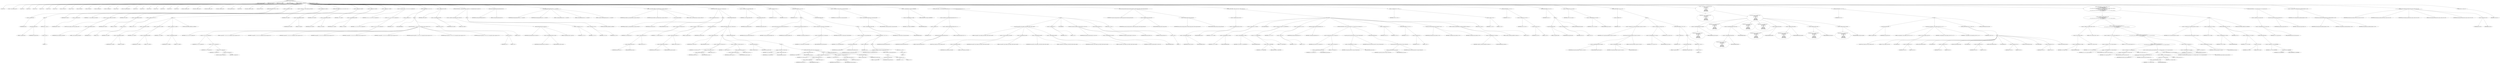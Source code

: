 digraph hostapd_notif_assoc {  
"1000132" [label = "(METHOD,hostapd_notif_assoc)" ]
"1000133" [label = "(PARAM,hostapd_data *hapd)" ]
"1000134" [label = "(PARAM,const u8 *addr)" ]
"1000135" [label = "(PARAM,const u8 *req_ies)" ]
"1000136" [label = "(PARAM,size_t req_ies_len)" ]
"1000137" [label = "(PARAM,int reassoc)" ]
"1000138" [label = "(BLOCK,,)" ]
"1000139" [label = "(LOCAL,v6: int)" ]
"1000140" [label = "(LOCAL,v7: const unsigned __int8 *)" ]
"1000141" [label = "(LOCAL,v8: int)" ]
"1000142" [label = "(LOCAL,v9: int)" ]
"1000143" [label = "(LOCAL,v10: int)" ]
"1000144" [label = "(LOCAL,v11: int)" ]
"1000145" [label = "(LOCAL,v12: int)" ]
"1000146" [label = "(LOCAL,v14: int)" ]
"1000147" [label = "(LOCAL,v16: const u8 *)" ]
"1000148" [label = "(LOCAL,v17: size_t)" ]
"1000149" [label = "(LOCAL,v18: sta_info *)" ]
"1000150" [label = "(LOCAL,v19: sta_info *)" ]
"1000151" [label = "(LOCAL,v20: unsigned int)" ]
"1000152" [label = "(LOCAL,v21: unsigned int)" ]
"1000153" [label = "(LOCAL,v22: bool)" ]
"1000154" [label = "(LOCAL,v23: wpa_state_machine *)" ]
"1000155" [label = "(LOCAL,v24: int)" ]
"1000156" [label = "(LOCAL,v25: int)" ]
"1000157" [label = "(LOCAL,v26: u32)" ]
"1000158" [label = "(LOCAL,v27: int)" ]
"1000159" [label = "(LOCAL,v28: int)" ]
"1000160" [label = "(LOCAL,v29: u8 *)" ]
"1000161" [label = "(LOCAL,v30: int)" ]
"1000162" [label = "(LOCAL,fmt: unsigned __int8 *)" ]
"1000163" [label = "(LOCAL,fmta: unsigned __int8 *)" ]
"1000164" [label = "(LOCAL,fmtb: unsigned __int8 *)" ]
"1000165" [label = "(LOCAL,fmtc: unsigned __int8 *)" ]
"1000166" [label = "(LOCAL,req_ies_lena: size_t)" ]
"1000167" [label = "(LOCAL,v38: int)" ]
"1000168" [label = "(LOCAL,elems: ieee802_11_elems)" ]
"1000169" [label = "(LOCAL,buf: u8 [ 1064 ])" ]
"1000170" [label = "(CONTROL_STRUCTURE,if ( !addr ),if ( !addr ))" ]
"1000171" [label = "(<operator>.logicalNot,!addr)" ]
"1000172" [label = "(IDENTIFIER,addr,!addr)" ]
"1000173" [label = "(BLOCK,,)" ]
"1000174" [label = "(wpa_printf,wpa_printf(2, fmt))" ]
"1000175" [label = "(LITERAL,2,wpa_printf(2, fmt))" ]
"1000176" [label = "(IDENTIFIER,fmt,wpa_printf(2, fmt))" ]
"1000177" [label = "(RETURN,return -1;,return -1;)" ]
"1000178" [label = "(<operator>.minus,-1)" ]
"1000179" [label = "(LITERAL,1,-1)" ]
"1000180" [label = "(<operator>.assignment,v6 = *addr)" ]
"1000181" [label = "(IDENTIFIER,v6,v6 = *addr)" ]
"1000182" [label = "(<operator>.indirection,*addr)" ]
"1000183" [label = "(IDENTIFIER,addr,v6 = *addr)" ]
"1000184" [label = "(<operator>.assignment,v7 = (const unsigned __int8 *)addr[1])" ]
"1000185" [label = "(IDENTIFIER,v7,v7 = (const unsigned __int8 *)addr[1])" ]
"1000186" [label = "(<operator>.cast,(const unsigned __int8 *)addr[1])" ]
"1000187" [label = "(UNKNOWN,const unsigned __int8 *,const unsigned __int8 *)" ]
"1000188" [label = "(<operator>.indirectIndexAccess,addr[1])" ]
"1000189" [label = "(IDENTIFIER,addr,(const unsigned __int8 *)addr[1])" ]
"1000190" [label = "(LITERAL,1,(const unsigned __int8 *)addr[1])" ]
"1000191" [label = "(<operator>.assignment,v8 = addr[2])" ]
"1000192" [label = "(IDENTIFIER,v8,v8 = addr[2])" ]
"1000193" [label = "(<operator>.indirectIndexAccess,addr[2])" ]
"1000194" [label = "(IDENTIFIER,addr,v8 = addr[2])" ]
"1000195" [label = "(LITERAL,2,v8 = addr[2])" ]
"1000196" [label = "(CONTROL_STRUCTURE,if ( (v6 & 1) != 0 ),if ( (v6 & 1) != 0 ))" ]
"1000197" [label = "(<operator>.notEquals,(v6 & 1) != 0)" ]
"1000198" [label = "(<operator>.and,v6 & 1)" ]
"1000199" [label = "(IDENTIFIER,v6,v6 & 1)" ]
"1000200" [label = "(LITERAL,1,v6 & 1)" ]
"1000201" [label = "(LITERAL,0,(v6 & 1) != 0)" ]
"1000202" [label = "(BLOCK,,)" ]
"1000203" [label = "(<operator>.assignment,v9 = addr[3])" ]
"1000204" [label = "(IDENTIFIER,v9,v9 = addr[3])" ]
"1000205" [label = "(<operator>.indirectIndexAccess,addr[3])" ]
"1000206" [label = "(IDENTIFIER,addr,v9 = addr[3])" ]
"1000207" [label = "(LITERAL,3,v9 = addr[3])" ]
"1000208" [label = "(<operator>.assignment,v10 = addr[4])" ]
"1000209" [label = "(IDENTIFIER,v10,v10 = addr[4])" ]
"1000210" [label = "(<operator>.indirectIndexAccess,addr[4])" ]
"1000211" [label = "(IDENTIFIER,addr,v10 = addr[4])" ]
"1000212" [label = "(LITERAL,4,v10 = addr[4])" ]
"1000213" [label = "(<operator>.assignment,v12 = addr[5])" ]
"1000214" [label = "(IDENTIFIER,v12,v12 = addr[5])" ]
"1000215" [label = "(<operator>.indirectIndexAccess,addr[5])" ]
"1000216" [label = "(IDENTIFIER,addr,v12 = addr[5])" ]
"1000217" [label = "(LITERAL,5,v12 = addr[5])" ]
"1000218" [label = "(CONTROL_STRUCTURE,goto LABEL_6;,goto LABEL_6;)" ]
"1000219" [label = "(<operator>.assignment,v9 = addr[3])" ]
"1000220" [label = "(IDENTIFIER,v9,v9 = addr[3])" ]
"1000221" [label = "(<operator>.indirectIndexAccess,addr[3])" ]
"1000222" [label = "(IDENTIFIER,addr,v9 = addr[3])" ]
"1000223" [label = "(LITERAL,3,v9 = addr[3])" ]
"1000224" [label = "(<operator>.assignment,v10 = addr[4])" ]
"1000225" [label = "(IDENTIFIER,v10,v10 = addr[4])" ]
"1000226" [label = "(<operator>.indirectIndexAccess,addr[4])" ]
"1000227" [label = "(IDENTIFIER,addr,v10 = addr[4])" ]
"1000228" [label = "(LITERAL,4,v10 = addr[4])" ]
"1000229" [label = "(<operator>.assignment,v11 = addr[5])" ]
"1000230" [label = "(IDENTIFIER,v11,v11 = addr[5])" ]
"1000231" [label = "(<operator>.indirectIndexAccess,addr[5])" ]
"1000232" [label = "(IDENTIFIER,addr,v11 = addr[5])" ]
"1000233" [label = "(LITERAL,5,v11 = addr[5])" ]
"1000234" [label = "(<operator>.assignment,v12 = v11 | v10 | v9 | v8 | v6 | (unsigned int)v7)" ]
"1000235" [label = "(IDENTIFIER,v12,v12 = v11 | v10 | v9 | v8 | v6 | (unsigned int)v7)" ]
"1000236" [label = "(<operator>.or,v11 | v10 | v9 | v8 | v6 | (unsigned int)v7)" ]
"1000237" [label = "(IDENTIFIER,v11,v11 | v10 | v9 | v8 | v6 | (unsigned int)v7)" ]
"1000238" [label = "(<operator>.or,v10 | v9 | v8 | v6 | (unsigned int)v7)" ]
"1000239" [label = "(IDENTIFIER,v10,v10 | v9 | v8 | v6 | (unsigned int)v7)" ]
"1000240" [label = "(<operator>.or,v9 | v8 | v6 | (unsigned int)v7)" ]
"1000241" [label = "(IDENTIFIER,v9,v9 | v8 | v6 | (unsigned int)v7)" ]
"1000242" [label = "(<operator>.or,v8 | v6 | (unsigned int)v7)" ]
"1000243" [label = "(IDENTIFIER,v8,v8 | v6 | (unsigned int)v7)" ]
"1000244" [label = "(<operator>.or,v6 | (unsigned int)v7)" ]
"1000245" [label = "(IDENTIFIER,v6,v6 | (unsigned int)v7)" ]
"1000246" [label = "(<operator>.cast,(unsigned int)v7)" ]
"1000247" [label = "(UNKNOWN,unsigned int,unsigned int)" ]
"1000248" [label = "(IDENTIFIER,v7,(unsigned int)v7)" ]
"1000249" [label = "(CONTROL_STRUCTURE,if ( !v12 ),if ( !v12 ))" ]
"1000250" [label = "(<operator>.logicalNot,!v12)" ]
"1000251" [label = "(IDENTIFIER,v12,!v12)" ]
"1000252" [label = "(BLOCK,,)" ]
"1000253" [label = "(JUMP_TARGET,LABEL_6)" ]
"1000254" [label = "(wpa_printf,wpa_printf(2, v7, v8, v9, v10, v12, req_ies_lena, req_ies, req_ies_len, v6 & 1))" ]
"1000255" [label = "(LITERAL,2,wpa_printf(2, v7, v8, v9, v10, v12, req_ies_lena, req_ies, req_ies_len, v6 & 1))" ]
"1000256" [label = "(IDENTIFIER,v7,wpa_printf(2, v7, v8, v9, v10, v12, req_ies_lena, req_ies, req_ies_len, v6 & 1))" ]
"1000257" [label = "(IDENTIFIER,v8,wpa_printf(2, v7, v8, v9, v10, v12, req_ies_lena, req_ies, req_ies_len, v6 & 1))" ]
"1000258" [label = "(IDENTIFIER,v9,wpa_printf(2, v7, v8, v9, v10, v12, req_ies_lena, req_ies, req_ies_len, v6 & 1))" ]
"1000259" [label = "(IDENTIFIER,v10,wpa_printf(2, v7, v8, v9, v10, v12, req_ies_lena, req_ies, req_ies_len, v6 & 1))" ]
"1000260" [label = "(IDENTIFIER,v12,wpa_printf(2, v7, v8, v9, v10, v12, req_ies_lena, req_ies, req_ies_len, v6 & 1))" ]
"1000261" [label = "(IDENTIFIER,req_ies_lena,wpa_printf(2, v7, v8, v9, v10, v12, req_ies_lena, req_ies, req_ies_len, v6 & 1))" ]
"1000262" [label = "(IDENTIFIER,req_ies,wpa_printf(2, v7, v8, v9, v10, v12, req_ies_lena, req_ies, req_ies_len, v6 & 1))" ]
"1000263" [label = "(IDENTIFIER,req_ies_len,wpa_printf(2, v7, v8, v9, v10, v12, req_ies_lena, req_ies, req_ies_len, v6 & 1))" ]
"1000264" [label = "(<operator>.and,v6 & 1)" ]
"1000265" [label = "(IDENTIFIER,v6,v6 & 1)" ]
"1000266" [label = "(LITERAL,1,v6 & 1)" ]
"1000267" [label = "(RETURN,return 0;,return 0;)" ]
"1000268" [label = "(LITERAL,0,return 0;)" ]
"1000269" [label = "(<operator>.assignment,v38 = addr[4])" ]
"1000270" [label = "(IDENTIFIER,v38,v38 = addr[4])" ]
"1000271" [label = "(<operator>.indirectIndexAccess,addr[4])" ]
"1000272" [label = "(IDENTIFIER,addr,v38 = addr[4])" ]
"1000273" [label = "(LITERAL,4,v38 = addr[4])" ]
"1000274" [label = "(CONTROL_STRUCTURE,if ( !memcmp(addr, hapd->own_addr, 6u) ),if ( !memcmp(addr, hapd->own_addr, 6u) ))" ]
"1000275" [label = "(<operator>.logicalNot,!memcmp(addr, hapd->own_addr, 6u))" ]
"1000276" [label = "(memcmp,memcmp(addr, hapd->own_addr, 6u))" ]
"1000277" [label = "(IDENTIFIER,addr,memcmp(addr, hapd->own_addr, 6u))" ]
"1000278" [label = "(<operator>.indirectFieldAccess,hapd->own_addr)" ]
"1000279" [label = "(IDENTIFIER,hapd,memcmp(addr, hapd->own_addr, 6u))" ]
"1000280" [label = "(FIELD_IDENTIFIER,own_addr,own_addr)" ]
"1000281" [label = "(LITERAL,6u,memcmp(addr, hapd->own_addr, 6u))" ]
"1000282" [label = "(BLOCK,,)" ]
"1000283" [label = "(<operator>.assignment,v12 = v11)" ]
"1000284" [label = "(IDENTIFIER,v12,v12 = v11)" ]
"1000285" [label = "(IDENTIFIER,v11,v12 = v11)" ]
"1000286" [label = "(<operator>.assignment,v10 = v38)" ]
"1000287" [label = "(IDENTIFIER,v10,v10 = v38)" ]
"1000288" [label = "(IDENTIFIER,v38,v10 = v38)" ]
"1000289" [label = "(CONTROL_STRUCTURE,goto LABEL_6;,goto LABEL_6;)" ]
"1000290" [label = "(random_add_randomness,random_add_randomness(addr, 6u))" ]
"1000291" [label = "(IDENTIFIER,addr,random_add_randomness(addr, 6u))" ]
"1000292" [label = "(LITERAL,6u,random_add_randomness(addr, 6u))" ]
"1000293" [label = "(hostapd_logger,hostapd_logger(hapd, addr, 1u, 2, \"associated\"))" ]
"1000294" [label = "(IDENTIFIER,hapd,hostapd_logger(hapd, addr, 1u, 2, \"associated\"))" ]
"1000295" [label = "(IDENTIFIER,addr,hostapd_logger(hapd, addr, 1u, 2, \"associated\"))" ]
"1000296" [label = "(LITERAL,1u,hostapd_logger(hapd, addr, 1u, 2, \"associated\"))" ]
"1000297" [label = "(LITERAL,2,hostapd_logger(hapd, addr, 1u, 2, \"associated\"))" ]
"1000298" [label = "(LITERAL,\"associated\",hostapd_logger(hapd, addr, 1u, 2, \"associated\"))" ]
"1000299" [label = "(ieee802_11_parse_elems,ieee802_11_parse_elems(req_ies, req_ies_len, &elems, 0))" ]
"1000300" [label = "(IDENTIFIER,req_ies,ieee802_11_parse_elems(req_ies, req_ies_len, &elems, 0))" ]
"1000301" [label = "(IDENTIFIER,req_ies_len,ieee802_11_parse_elems(req_ies, req_ies_len, &elems, 0))" ]
"1000302" [label = "(<operator>.addressOf,&elems)" ]
"1000303" [label = "(IDENTIFIER,elems,ieee802_11_parse_elems(req_ies, req_ies_len, &elems, 0))" ]
"1000304" [label = "(LITERAL,0,ieee802_11_parse_elems(req_ies, req_ies_len, &elems, 0))" ]
"1000305" [label = "(CONTROL_STRUCTURE,if ( elems.wps_ie ),if ( elems.wps_ie ))" ]
"1000306" [label = "(<operator>.fieldAccess,elems.wps_ie)" ]
"1000307" [label = "(IDENTIFIER,elems,if ( elems.wps_ie ))" ]
"1000308" [label = "(FIELD_IDENTIFIER,wps_ie,wps_ie)" ]
"1000309" [label = "(BLOCK,,)" ]
"1000310" [label = "(<operator>.assignment,v16 = elems.wps_ie - 2)" ]
"1000311" [label = "(IDENTIFIER,v16,v16 = elems.wps_ie - 2)" ]
"1000312" [label = "(<operator>.subtraction,elems.wps_ie - 2)" ]
"1000313" [label = "(<operator>.fieldAccess,elems.wps_ie)" ]
"1000314" [label = "(IDENTIFIER,elems,elems.wps_ie - 2)" ]
"1000315" [label = "(FIELD_IDENTIFIER,wps_ie,wps_ie)" ]
"1000316" [label = "(LITERAL,2,elems.wps_ie - 2)" ]
"1000317" [label = "(<operator>.assignment,v17 = elems.wps_ie_len + 2)" ]
"1000318" [label = "(IDENTIFIER,v17,v17 = elems.wps_ie_len + 2)" ]
"1000319" [label = "(<operator>.addition,elems.wps_ie_len + 2)" ]
"1000320" [label = "(<operator>.fieldAccess,elems.wps_ie_len)" ]
"1000321" [label = "(IDENTIFIER,elems,elems.wps_ie_len + 2)" ]
"1000322" [label = "(FIELD_IDENTIFIER,wps_ie_len,wps_ie_len)" ]
"1000323" [label = "(LITERAL,2,elems.wps_ie_len + 2)" ]
"1000324" [label = "(wpa_printf,wpa_printf(2, fmta))" ]
"1000325" [label = "(LITERAL,2,wpa_printf(2, fmta))" ]
"1000326" [label = "(IDENTIFIER,fmta,wpa_printf(2, fmta))" ]
"1000327" [label = "(CONTROL_STRUCTURE,else,else)" ]
"1000328" [label = "(CONTROL_STRUCTURE,if ( elems.rsn_ie ),if ( elems.rsn_ie ))" ]
"1000329" [label = "(<operator>.fieldAccess,elems.rsn_ie)" ]
"1000330" [label = "(IDENTIFIER,elems,if ( elems.rsn_ie ))" ]
"1000331" [label = "(FIELD_IDENTIFIER,rsn_ie,rsn_ie)" ]
"1000332" [label = "(BLOCK,,)" ]
"1000333" [label = "(<operator>.assignment,v16 = elems.rsn_ie - 2)" ]
"1000334" [label = "(IDENTIFIER,v16,v16 = elems.rsn_ie - 2)" ]
"1000335" [label = "(<operator>.subtraction,elems.rsn_ie - 2)" ]
"1000336" [label = "(<operator>.fieldAccess,elems.rsn_ie)" ]
"1000337" [label = "(IDENTIFIER,elems,elems.rsn_ie - 2)" ]
"1000338" [label = "(FIELD_IDENTIFIER,rsn_ie,rsn_ie)" ]
"1000339" [label = "(LITERAL,2,elems.rsn_ie - 2)" ]
"1000340" [label = "(<operator>.assignment,v17 = elems.rsn_ie_len + 2)" ]
"1000341" [label = "(IDENTIFIER,v17,v17 = elems.rsn_ie_len + 2)" ]
"1000342" [label = "(<operator>.addition,elems.rsn_ie_len + 2)" ]
"1000343" [label = "(<operator>.fieldAccess,elems.rsn_ie_len)" ]
"1000344" [label = "(IDENTIFIER,elems,elems.rsn_ie_len + 2)" ]
"1000345" [label = "(FIELD_IDENTIFIER,rsn_ie_len,rsn_ie_len)" ]
"1000346" [label = "(LITERAL,2,elems.rsn_ie_len + 2)" ]
"1000347" [label = "(wpa_printf,wpa_printf(2, fmta))" ]
"1000348" [label = "(LITERAL,2,wpa_printf(2, fmta))" ]
"1000349" [label = "(IDENTIFIER,fmta,wpa_printf(2, fmta))" ]
"1000350" [label = "(CONTROL_STRUCTURE,else,else)" ]
"1000351" [label = "(BLOCK,,)" ]
"1000352" [label = "(<operator>.assignment,v16 = elems.wpa_ie)" ]
"1000353" [label = "(IDENTIFIER,v16,v16 = elems.wpa_ie)" ]
"1000354" [label = "(<operator>.fieldAccess,elems.wpa_ie)" ]
"1000355" [label = "(IDENTIFIER,elems,v16 = elems.wpa_ie)" ]
"1000356" [label = "(FIELD_IDENTIFIER,wpa_ie,wpa_ie)" ]
"1000357" [label = "(CONTROL_STRUCTURE,if ( elems.wpa_ie ),if ( elems.wpa_ie ))" ]
"1000358" [label = "(<operator>.fieldAccess,elems.wpa_ie)" ]
"1000359" [label = "(IDENTIFIER,elems,if ( elems.wpa_ie ))" ]
"1000360" [label = "(FIELD_IDENTIFIER,wpa_ie,wpa_ie)" ]
"1000361" [label = "(BLOCK,,)" ]
"1000362" [label = "(<operator>.assignment,v16 = elems.wpa_ie - 2)" ]
"1000363" [label = "(IDENTIFIER,v16,v16 = elems.wpa_ie - 2)" ]
"1000364" [label = "(<operator>.subtraction,elems.wpa_ie - 2)" ]
"1000365" [label = "(<operator>.fieldAccess,elems.wpa_ie)" ]
"1000366" [label = "(IDENTIFIER,elems,elems.wpa_ie - 2)" ]
"1000367" [label = "(FIELD_IDENTIFIER,wpa_ie,wpa_ie)" ]
"1000368" [label = "(LITERAL,2,elems.wpa_ie - 2)" ]
"1000369" [label = "(<operator>.assignment,v17 = elems.wpa_ie_len + 2)" ]
"1000370" [label = "(IDENTIFIER,v17,v17 = elems.wpa_ie_len + 2)" ]
"1000371" [label = "(<operator>.addition,elems.wpa_ie_len + 2)" ]
"1000372" [label = "(<operator>.fieldAccess,elems.wpa_ie_len)" ]
"1000373" [label = "(IDENTIFIER,elems,elems.wpa_ie_len + 2)" ]
"1000374" [label = "(FIELD_IDENTIFIER,wpa_ie_len,wpa_ie_len)" ]
"1000375" [label = "(LITERAL,2,elems.wpa_ie_len + 2)" ]
"1000376" [label = "(wpa_printf,wpa_printf(2, fmta))" ]
"1000377" [label = "(LITERAL,2,wpa_printf(2, fmta))" ]
"1000378" [label = "(IDENTIFIER,fmta,wpa_printf(2, fmta))" ]
"1000379" [label = "(CONTROL_STRUCTURE,else,else)" ]
"1000380" [label = "(BLOCK,,)" ]
"1000381" [label = "(wpa_printf,wpa_printf(2, fmta))" ]
"1000382" [label = "(LITERAL,2,wpa_printf(2, fmta))" ]
"1000383" [label = "(IDENTIFIER,fmta,wpa_printf(2, fmta))" ]
"1000384" [label = "(<operator>.assignment,v17 = 0)" ]
"1000385" [label = "(IDENTIFIER,v17,v17 = 0)" ]
"1000386" [label = "(LITERAL,0,v17 = 0)" ]
"1000387" [label = "(<operator>.assignment,v18 = ap_get_sta(hapd, addr))" ]
"1000388" [label = "(IDENTIFIER,v18,v18 = ap_get_sta(hapd, addr))" ]
"1000389" [label = "(ap_get_sta,ap_get_sta(hapd, addr))" ]
"1000390" [label = "(IDENTIFIER,hapd,ap_get_sta(hapd, addr))" ]
"1000391" [label = "(IDENTIFIER,addr,ap_get_sta(hapd, addr))" ]
"1000392" [label = "(<operator>.assignment,v19 = v18)" ]
"1000393" [label = "(IDENTIFIER,v19,v19 = v18)" ]
"1000394" [label = "(IDENTIFIER,v18,v19 = v18)" ]
"1000395" [label = "(CONTROL_STRUCTURE,if ( v18 ),if ( v18 ))" ]
"1000396" [label = "(IDENTIFIER,v18,if ( v18 ))" ]
"1000397" [label = "(BLOCK,,)" ]
"1000398" [label = "(ap_sta_no_session_timeout,ap_sta_no_session_timeout(hapd, v18))" ]
"1000399" [label = "(IDENTIFIER,hapd,ap_sta_no_session_timeout(hapd, v18))" ]
"1000400" [label = "(IDENTIFIER,v18,ap_sta_no_session_timeout(hapd, v18))" ]
"1000401" [label = "(accounting_sta_stop,accounting_sta_stop(hapd, v19))" ]
"1000402" [label = "(IDENTIFIER,hapd,accounting_sta_stop(hapd, v19))" ]
"1000403" [label = "(IDENTIFIER,v19,accounting_sta_stop(hapd, v19))" ]
"1000404" [label = "(<operator>.assignment,v19->timeout_next = STA_NULLFUNC)" ]
"1000405" [label = "(<operator>.indirectFieldAccess,v19->timeout_next)" ]
"1000406" [label = "(IDENTIFIER,v19,v19->timeout_next = STA_NULLFUNC)" ]
"1000407" [label = "(FIELD_IDENTIFIER,timeout_next,timeout_next)" ]
"1000408" [label = "(IDENTIFIER,STA_NULLFUNC,v19->timeout_next = STA_NULLFUNC)" ]
"1000409" [label = "(CONTROL_STRUCTURE,else,else)" ]
"1000410" [label = "(BLOCK,,)" ]
"1000411" [label = "(<operator>.assignment,v19 = ap_sta_add(hapd, addr))" ]
"1000412" [label = "(IDENTIFIER,v19,v19 = ap_sta_add(hapd, addr))" ]
"1000413" [label = "(ap_sta_add,ap_sta_add(hapd, addr))" ]
"1000414" [label = "(IDENTIFIER,hapd,ap_sta_add(hapd, addr))" ]
"1000415" [label = "(IDENTIFIER,addr,ap_sta_add(hapd, addr))" ]
"1000416" [label = "(CONTROL_STRUCTURE,if ( !v19 ),if ( !v19 ))" ]
"1000417" [label = "(<operator>.logicalNot,!v19)" ]
"1000418" [label = "(IDENTIFIER,v19,!v19)" ]
"1000419" [label = "(BLOCK,,)" ]
"1000420" [label = "(hostapd_drv_sta_disassoc,hostapd_drv_sta_disassoc(hapd, addr, 5))" ]
"1000421" [label = "(IDENTIFIER,hapd,hostapd_drv_sta_disassoc(hapd, addr, 5))" ]
"1000422" [label = "(IDENTIFIER,addr,hostapd_drv_sta_disassoc(hapd, addr, 5))" ]
"1000423" [label = "(LITERAL,5,hostapd_drv_sta_disassoc(hapd, addr, 5))" ]
"1000424" [label = "(RETURN,return -1;,return -1;)" ]
"1000425" [label = "(<operator>.minus,-1)" ]
"1000426" [label = "(LITERAL,1,-1)" ]
"1000427" [label = "(<operator>.assignment,v20 = hapd->iface->drv_max_acl_mac_addrs)" ]
"1000428" [label = "(IDENTIFIER,v20,v20 = hapd->iface->drv_max_acl_mac_addrs)" ]
"1000429" [label = "(<operator>.indirectFieldAccess,hapd->iface->drv_max_acl_mac_addrs)" ]
"1000430" [label = "(<operator>.indirectFieldAccess,hapd->iface)" ]
"1000431" [label = "(IDENTIFIER,hapd,v20 = hapd->iface->drv_max_acl_mac_addrs)" ]
"1000432" [label = "(FIELD_IDENTIFIER,iface,iface)" ]
"1000433" [label = "(FIELD_IDENTIFIER,drv_max_acl_mac_addrs,drv_max_acl_mac_addrs)" ]
"1000434" [label = "(<operators>.assignmentAnd,v19->flags &= 0xFFFECFFF)" ]
"1000435" [label = "(<operator>.indirectFieldAccess,v19->flags)" ]
"1000436" [label = "(IDENTIFIER,v19,v19->flags &= 0xFFFECFFF)" ]
"1000437" [label = "(FIELD_IDENTIFIER,flags,flags)" ]
"1000438" [label = "(LITERAL,0xFFFECFFF,v19->flags &= 0xFFFECFFF)" ]
"1000439" [label = "(CONTROL_STRUCTURE,if ( !v20 && hostapd_check_acl(hapd, addr, 0) != 1 ),if ( !v20 && hostapd_check_acl(hapd, addr, 0) != 1 ))" ]
"1000440" [label = "(<operator>.logicalAnd,!v20 && hostapd_check_acl(hapd, addr, 0) != 1)" ]
"1000441" [label = "(<operator>.logicalNot,!v20)" ]
"1000442" [label = "(IDENTIFIER,v20,!v20)" ]
"1000443" [label = "(<operator>.notEquals,hostapd_check_acl(hapd, addr, 0) != 1)" ]
"1000444" [label = "(hostapd_check_acl,hostapd_check_acl(hapd, addr, 0))" ]
"1000445" [label = "(IDENTIFIER,hapd,hostapd_check_acl(hapd, addr, 0))" ]
"1000446" [label = "(IDENTIFIER,addr,hostapd_check_acl(hapd, addr, 0))" ]
"1000447" [label = "(LITERAL,0,hostapd_check_acl(hapd, addr, 0))" ]
"1000448" [label = "(LITERAL,1,hostapd_check_acl(hapd, addr, 0) != 1)" ]
"1000449" [label = "(BLOCK,,)" ]
"1000450" [label = "(wpa_printf,wpa_printf(3, (const unsigned __int8 *)addr[2], addr[3], addr[4], addr[5]))" ]
"1000451" [label = "(LITERAL,3,wpa_printf(3, (const unsigned __int8 *)addr[2], addr[3], addr[4], addr[5]))" ]
"1000452" [label = "(<operator>.cast,(const unsigned __int8 *)addr[2])" ]
"1000453" [label = "(UNKNOWN,const unsigned __int8 *,const unsigned __int8 *)" ]
"1000454" [label = "(<operator>.indirectIndexAccess,addr[2])" ]
"1000455" [label = "(IDENTIFIER,addr,(const unsigned __int8 *)addr[2])" ]
"1000456" [label = "(LITERAL,2,(const unsigned __int8 *)addr[2])" ]
"1000457" [label = "(<operator>.indirectIndexAccess,addr[3])" ]
"1000458" [label = "(IDENTIFIER,addr,wpa_printf(3, (const unsigned __int8 *)addr[2], addr[3], addr[4], addr[5]))" ]
"1000459" [label = "(LITERAL,3,wpa_printf(3, (const unsigned __int8 *)addr[2], addr[3], addr[4], addr[5]))" ]
"1000460" [label = "(<operator>.indirectIndexAccess,addr[4])" ]
"1000461" [label = "(IDENTIFIER,addr,wpa_printf(3, (const unsigned __int8 *)addr[2], addr[3], addr[4], addr[5]))" ]
"1000462" [label = "(LITERAL,4,wpa_printf(3, (const unsigned __int8 *)addr[2], addr[3], addr[4], addr[5]))" ]
"1000463" [label = "(<operator>.indirectIndexAccess,addr[5])" ]
"1000464" [label = "(IDENTIFIER,addr,wpa_printf(3, (const unsigned __int8 *)addr[2], addr[3], addr[4], addr[5]))" ]
"1000465" [label = "(LITERAL,5,wpa_printf(3, (const unsigned __int8 *)addr[2], addr[3], addr[4], addr[5]))" ]
"1000466" [label = "(<operator>.assignment,v30 = 1)" ]
"1000467" [label = "(IDENTIFIER,v30,v30 = 1)" ]
"1000468" [label = "(LITERAL,1,v30 = 1)" ]
"1000469" [label = "(JUMP_TARGET,fail)" ]
"1000470" [label = "(hostapd_drv_sta_disassoc,hostapd_drv_sta_disassoc(hapd, v19->addr, v30))" ]
"1000471" [label = "(IDENTIFIER,hapd,hostapd_drv_sta_disassoc(hapd, v19->addr, v30))" ]
"1000472" [label = "(<operator>.indirectFieldAccess,v19->addr)" ]
"1000473" [label = "(IDENTIFIER,v19,hostapd_drv_sta_disassoc(hapd, v19->addr, v30))" ]
"1000474" [label = "(FIELD_IDENTIFIER,addr,addr)" ]
"1000475" [label = "(IDENTIFIER,v30,hostapd_drv_sta_disassoc(hapd, v19->addr, v30))" ]
"1000476" [label = "(ap_free_sta,ap_free_sta(hapd, v19))" ]
"1000477" [label = "(IDENTIFIER,hapd,ap_free_sta(hapd, v19))" ]
"1000478" [label = "(IDENTIFIER,v19,ap_free_sta(hapd, v19))" ]
"1000479" [label = "(RETURN,return -1;,return -1;)" ]
"1000480" [label = "(<operator>.minus,-1)" ]
"1000481" [label = "(LITERAL,1,-1)" ]
"1000482" [label = "(ap_copy_sta_supp_op_classes,ap_copy_sta_supp_op_classes(v19, elems.supp_op_classes, elems.supp_op_classes_len))" ]
"1000483" [label = "(IDENTIFIER,v19,ap_copy_sta_supp_op_classes(v19, elems.supp_op_classes, elems.supp_op_classes_len))" ]
"1000484" [label = "(<operator>.fieldAccess,elems.supp_op_classes)" ]
"1000485" [label = "(IDENTIFIER,elems,ap_copy_sta_supp_op_classes(v19, elems.supp_op_classes, elems.supp_op_classes_len))" ]
"1000486" [label = "(FIELD_IDENTIFIER,supp_op_classes,supp_op_classes)" ]
"1000487" [label = "(<operator>.fieldAccess,elems.supp_op_classes_len)" ]
"1000488" [label = "(IDENTIFIER,elems,ap_copy_sta_supp_op_classes(v19, elems.supp_op_classes, elems.supp_op_classes_len))" ]
"1000489" [label = "(FIELD_IDENTIFIER,supp_op_classes_len,supp_op_classes_len)" ]
"1000490" [label = "(CONTROL_STRUCTURE,if ( !hapd->conf->wpa ),if ( !hapd->conf->wpa ))" ]
"1000491" [label = "(<operator>.logicalNot,!hapd->conf->wpa)" ]
"1000492" [label = "(<operator>.indirectFieldAccess,hapd->conf->wpa)" ]
"1000493" [label = "(<operator>.indirectFieldAccess,hapd->conf)" ]
"1000494" [label = "(IDENTIFIER,hapd,!hapd->conf->wpa)" ]
"1000495" [label = "(FIELD_IDENTIFIER,conf,conf)" ]
"1000496" [label = "(FIELD_IDENTIFIER,wpa,wpa)" ]
"1000497" [label = "(BLOCK,,)" ]
"1000498" [label = "(<operator>.assignment,v21 = v19->flags)" ]
"1000499" [label = "(IDENTIFIER,v21,v21 = v19->flags)" ]
"1000500" [label = "(<operator>.indirectFieldAccess,v19->flags)" ]
"1000501" [label = "(IDENTIFIER,v19,v21 = v19->flags)" ]
"1000502" [label = "(FIELD_IDENTIFIER,flags,flags)" ]
"1000503" [label = "(JUMP_TARGET,LABEL_26)" ]
"1000504" [label = "(<operator>.assignment,v19->flags = v21 & 0xFFF7FFFF | 3)" ]
"1000505" [label = "(<operator>.indirectFieldAccess,v19->flags)" ]
"1000506" [label = "(IDENTIFIER,v19,v19->flags = v21 & 0xFFF7FFFF | 3)" ]
"1000507" [label = "(FIELD_IDENTIFIER,flags,flags)" ]
"1000508" [label = "(<operator>.or,v21 & 0xFFF7FFFF | 3)" ]
"1000509" [label = "(<operator>.and,v21 & 0xFFF7FFFF)" ]
"1000510" [label = "(IDENTIFIER,v21,v21 & 0xFFF7FFFF)" ]
"1000511" [label = "(LITERAL,0xFFF7FFFF,v21 & 0xFFF7FFFF)" ]
"1000512" [label = "(LITERAL,3,v21 & 0xFFF7FFFF | 3)" ]
"1000513" [label = "(<operator>.assignment,v27 = v21 & 2)" ]
"1000514" [label = "(IDENTIFIER,v27,v27 = v21 & 2)" ]
"1000515" [label = "(<operator>.and,v21 & 2)" ]
"1000516" [label = "(IDENTIFIER,v21,v21 & 2)" ]
"1000517" [label = "(LITERAL,2,v21 & 2)" ]
"1000518" [label = "(hostapd_set_sta_flags,hostapd_set_sta_flags(hapd, v19))" ]
"1000519" [label = "(IDENTIFIER,hapd,hostapd_set_sta_flags(hapd, v19))" ]
"1000520" [label = "(IDENTIFIER,v19,hostapd_set_sta_flags(hapd, v19))" ]
"1000521" [label = "(CONTROL_STRUCTURE,if ( reassoc && v19->auth_alg == 2 ),if ( reassoc && v19->auth_alg == 2 ))" ]
"1000522" [label = "(<operator>.logicalAnd,reassoc && v19->auth_alg == 2)" ]
"1000523" [label = "(IDENTIFIER,reassoc,reassoc && v19->auth_alg == 2)" ]
"1000524" [label = "(<operator>.equals,v19->auth_alg == 2)" ]
"1000525" [label = "(<operator>.indirectFieldAccess,v19->auth_alg)" ]
"1000526" [label = "(IDENTIFIER,v19,v19->auth_alg == 2)" ]
"1000527" [label = "(FIELD_IDENTIFIER,auth_alg,auth_alg)" ]
"1000528" [label = "(LITERAL,2,v19->auth_alg == 2)" ]
"1000529" [label = "(wpa_auth_sm_event,wpa_auth_sm_event(v19->wpa_sm, WPA_ASSOC_FT))" ]
"1000530" [label = "(<operator>.indirectFieldAccess,v19->wpa_sm)" ]
"1000531" [label = "(IDENTIFIER,v19,wpa_auth_sm_event(v19->wpa_sm, WPA_ASSOC_FT))" ]
"1000532" [label = "(FIELD_IDENTIFIER,wpa_sm,wpa_sm)" ]
"1000533" [label = "(IDENTIFIER,WPA_ASSOC_FT,wpa_auth_sm_event(v19->wpa_sm, WPA_ASSOC_FT))" ]
"1000534" [label = "(CONTROL_STRUCTURE,else,else)" ]
"1000535" [label = "(wpa_auth_sm_event,wpa_auth_sm_event(v19->wpa_sm, WPA_ASSOC))" ]
"1000536" [label = "(<operator>.indirectFieldAccess,v19->wpa_sm)" ]
"1000537" [label = "(IDENTIFIER,v19,wpa_auth_sm_event(v19->wpa_sm, WPA_ASSOC))" ]
"1000538" [label = "(FIELD_IDENTIFIER,wpa_sm,wpa_sm)" ]
"1000539" [label = "(IDENTIFIER,WPA_ASSOC,wpa_auth_sm_event(v19->wpa_sm, WPA_ASSOC))" ]
"1000540" [label = "(<operator>.assignment,v28 = v27)" ]
"1000541" [label = "(IDENTIFIER,v28,v28 = v27)" ]
"1000542" [label = "(IDENTIFIER,v27,v28 = v27)" ]
"1000543" [label = "(CONTROL_STRUCTURE,if ( v27 ),if ( v27 ))" ]
"1000544" [label = "(IDENTIFIER,v27,if ( v27 ))" ]
"1000545" [label = "(<operator>.assignment,v28 = 1)" ]
"1000546" [label = "(IDENTIFIER,v28,v28 = 1)" ]
"1000547" [label = "(LITERAL,1,v28 = 1)" ]
"1000548" [label = "(hostapd_new_assoc_sta,hostapd_new_assoc_sta(hapd, v19, v28))" ]
"1000549" [label = "(IDENTIFIER,hapd,hostapd_new_assoc_sta(hapd, v19, v28))" ]
"1000550" [label = "(IDENTIFIER,v19,hostapd_new_assoc_sta(hapd, v19, v28))" ]
"1000551" [label = "(IDENTIFIER,v28,hostapd_new_assoc_sta(hapd, v19, v28))" ]
"1000552" [label = "(ieee802_1x_notify_port_enabled,ieee802_1x_notify_port_enabled(v19->eapol_sm, 1))" ]
"1000553" [label = "(<operator>.indirectFieldAccess,v19->eapol_sm)" ]
"1000554" [label = "(IDENTIFIER,v19,ieee802_1x_notify_port_enabled(v19->eapol_sm, 1))" ]
"1000555" [label = "(FIELD_IDENTIFIER,eapol_sm,eapol_sm)" ]
"1000556" [label = "(LITERAL,1,ieee802_1x_notify_port_enabled(v19->eapol_sm, 1))" ]
"1000557" [label = "(RETURN,return 0;,return 0;)" ]
"1000558" [label = "(LITERAL,0,return 0;)" ]
"1000559" [label = "(<operator>.assignment,v22 = v17 == 0)" ]
"1000560" [label = "(IDENTIFIER,v22,v22 = v17 == 0)" ]
"1000561" [label = "(<operator>.equals,v17 == 0)" ]
"1000562" [label = "(IDENTIFIER,v17,v17 == 0)" ]
"1000563" [label = "(LITERAL,0,v17 == 0)" ]
"1000564" [label = "(CONTROL_STRUCTURE,if ( v17 ),if ( v17 ))" ]
"1000565" [label = "(IDENTIFIER,v17,if ( v17 ))" ]
"1000566" [label = "(<operator>.assignment,v22 = v16 == 0)" ]
"1000567" [label = "(IDENTIFIER,v22,v22 = v16 == 0)" ]
"1000568" [label = "(<operator>.equals,v16 == 0)" ]
"1000569" [label = "(IDENTIFIER,v16,v16 == 0)" ]
"1000570" [label = "(LITERAL,0,v16 == 0)" ]
"1000571" [label = "(CONTROL_STRUCTURE,if ( v22 ),if ( v22 ))" ]
"1000572" [label = "(IDENTIFIER,v22,if ( v22 ))" ]
"1000573" [label = "(BLOCK,,)" ]
"1000574" [label = "(wpa_printf,wpa_printf(2, fmtb))" ]
"1000575" [label = "(LITERAL,2,wpa_printf(2, fmtb))" ]
"1000576" [label = "(IDENTIFIER,fmtb,wpa_printf(2, fmtb))" ]
"1000577" [label = "(<operator>.assignment,v30 = 13)" ]
"1000578" [label = "(IDENTIFIER,v30,v30 = 13)" ]
"1000579" [label = "(LITERAL,13,v30 = 13)" ]
"1000580" [label = "(CONTROL_STRUCTURE,goto fail;,goto fail;)" ]
"1000581" [label = "(<operator>.assignment,v23 = v19->wpa_sm)" ]
"1000582" [label = "(IDENTIFIER,v23,v23 = v19->wpa_sm)" ]
"1000583" [label = "(<operator>.indirectFieldAccess,v19->wpa_sm)" ]
"1000584" [label = "(IDENTIFIER,v19,v23 = v19->wpa_sm)" ]
"1000585" [label = "(FIELD_IDENTIFIER,wpa_sm,wpa_sm)" ]
"1000586" [label = "(CONTROL_STRUCTURE,if ( !v23 ),if ( !v23 ))" ]
"1000587" [label = "(<operator>.logicalNot,!v23)" ]
"1000588" [label = "(IDENTIFIER,v23,!v23)" ]
"1000589" [label = "(BLOCK,,)" ]
"1000590" [label = "(<operator>.assignment,v23 = wpa_auth_sta_init(hapd->wpa_auth, v19->addr, 0))" ]
"1000591" [label = "(IDENTIFIER,v23,v23 = wpa_auth_sta_init(hapd->wpa_auth, v19->addr, 0))" ]
"1000592" [label = "(wpa_auth_sta_init,wpa_auth_sta_init(hapd->wpa_auth, v19->addr, 0))" ]
"1000593" [label = "(<operator>.indirectFieldAccess,hapd->wpa_auth)" ]
"1000594" [label = "(IDENTIFIER,hapd,wpa_auth_sta_init(hapd->wpa_auth, v19->addr, 0))" ]
"1000595" [label = "(FIELD_IDENTIFIER,wpa_auth,wpa_auth)" ]
"1000596" [label = "(<operator>.indirectFieldAccess,v19->addr)" ]
"1000597" [label = "(IDENTIFIER,v19,wpa_auth_sta_init(hapd->wpa_auth, v19->addr, 0))" ]
"1000598" [label = "(FIELD_IDENTIFIER,addr,addr)" ]
"1000599" [label = "(LITERAL,0,wpa_auth_sta_init(hapd->wpa_auth, v19->addr, 0))" ]
"1000600" [label = "(<operator>.assignment,v19->wpa_sm = v23)" ]
"1000601" [label = "(<operator>.indirectFieldAccess,v19->wpa_sm)" ]
"1000602" [label = "(IDENTIFIER,v19,v19->wpa_sm = v23)" ]
"1000603" [label = "(FIELD_IDENTIFIER,wpa_sm,wpa_sm)" ]
"1000604" [label = "(IDENTIFIER,v23,v19->wpa_sm = v23)" ]
"1000605" [label = "(CONTROL_STRUCTURE,if ( !v23 ),if ( !v23 ))" ]
"1000606" [label = "(<operator>.logicalNot,!v23)" ]
"1000607" [label = "(IDENTIFIER,v23,!v23)" ]
"1000608" [label = "(BLOCK,,)" ]
"1000609" [label = "(wpa_printf,wpa_printf(5, fmtb))" ]
"1000610" [label = "(LITERAL,5,wpa_printf(5, fmtb))" ]
"1000611" [label = "(IDENTIFIER,fmtb,wpa_printf(5, fmtb))" ]
"1000612" [label = "(RETURN,return -1;,return -1;)" ]
"1000613" [label = "(<operator>.minus,-1)" ]
"1000614" [label = "(LITERAL,1,-1)" ]
"1000615" [label = "(<operator>.assignment,v24 = wpa_validate_wpa_ie(\n          hapd->wpa_auth,\n          v23,\n          hapd->iface->freq,\n          v16,\n          v17,\n          elems.mdie,\n          elems.mdie_len,\n          elems.owe_dh,\n          elems.owe_dh_len))" ]
"1000616" [label = "(IDENTIFIER,v24,v24 = wpa_validate_wpa_ie(\n          hapd->wpa_auth,\n          v23,\n          hapd->iface->freq,\n          v16,\n          v17,\n          elems.mdie,\n          elems.mdie_len,\n          elems.owe_dh,\n          elems.owe_dh_len))" ]
"1000617" [label = "(wpa_validate_wpa_ie,wpa_validate_wpa_ie(\n          hapd->wpa_auth,\n          v23,\n          hapd->iface->freq,\n          v16,\n          v17,\n          elems.mdie,\n          elems.mdie_len,\n          elems.owe_dh,\n          elems.owe_dh_len))" ]
"1000618" [label = "(<operator>.indirectFieldAccess,hapd->wpa_auth)" ]
"1000619" [label = "(IDENTIFIER,hapd,wpa_validate_wpa_ie(\n          hapd->wpa_auth,\n          v23,\n          hapd->iface->freq,\n          v16,\n          v17,\n          elems.mdie,\n          elems.mdie_len,\n          elems.owe_dh,\n          elems.owe_dh_len))" ]
"1000620" [label = "(FIELD_IDENTIFIER,wpa_auth,wpa_auth)" ]
"1000621" [label = "(IDENTIFIER,v23,wpa_validate_wpa_ie(\n          hapd->wpa_auth,\n          v23,\n          hapd->iface->freq,\n          v16,\n          v17,\n          elems.mdie,\n          elems.mdie_len,\n          elems.owe_dh,\n          elems.owe_dh_len))" ]
"1000622" [label = "(<operator>.indirectFieldAccess,hapd->iface->freq)" ]
"1000623" [label = "(<operator>.indirectFieldAccess,hapd->iface)" ]
"1000624" [label = "(IDENTIFIER,hapd,wpa_validate_wpa_ie(\n          hapd->wpa_auth,\n          v23,\n          hapd->iface->freq,\n          v16,\n          v17,\n          elems.mdie,\n          elems.mdie_len,\n          elems.owe_dh,\n          elems.owe_dh_len))" ]
"1000625" [label = "(FIELD_IDENTIFIER,iface,iface)" ]
"1000626" [label = "(FIELD_IDENTIFIER,freq,freq)" ]
"1000627" [label = "(IDENTIFIER,v16,wpa_validate_wpa_ie(\n          hapd->wpa_auth,\n          v23,\n          hapd->iface->freq,\n          v16,\n          v17,\n          elems.mdie,\n          elems.mdie_len,\n          elems.owe_dh,\n          elems.owe_dh_len))" ]
"1000628" [label = "(IDENTIFIER,v17,wpa_validate_wpa_ie(\n          hapd->wpa_auth,\n          v23,\n          hapd->iface->freq,\n          v16,\n          v17,\n          elems.mdie,\n          elems.mdie_len,\n          elems.owe_dh,\n          elems.owe_dh_len))" ]
"1000629" [label = "(<operator>.fieldAccess,elems.mdie)" ]
"1000630" [label = "(IDENTIFIER,elems,wpa_validate_wpa_ie(\n          hapd->wpa_auth,\n          v23,\n          hapd->iface->freq,\n          v16,\n          v17,\n          elems.mdie,\n          elems.mdie_len,\n          elems.owe_dh,\n          elems.owe_dh_len))" ]
"1000631" [label = "(FIELD_IDENTIFIER,mdie,mdie)" ]
"1000632" [label = "(<operator>.fieldAccess,elems.mdie_len)" ]
"1000633" [label = "(IDENTIFIER,elems,wpa_validate_wpa_ie(\n          hapd->wpa_auth,\n          v23,\n          hapd->iface->freq,\n          v16,\n          v17,\n          elems.mdie,\n          elems.mdie_len,\n          elems.owe_dh,\n          elems.owe_dh_len))" ]
"1000634" [label = "(FIELD_IDENTIFIER,mdie_len,mdie_len)" ]
"1000635" [label = "(<operator>.fieldAccess,elems.owe_dh)" ]
"1000636" [label = "(IDENTIFIER,elems,wpa_validate_wpa_ie(\n          hapd->wpa_auth,\n          v23,\n          hapd->iface->freq,\n          v16,\n          v17,\n          elems.mdie,\n          elems.mdie_len,\n          elems.owe_dh,\n          elems.owe_dh_len))" ]
"1000637" [label = "(FIELD_IDENTIFIER,owe_dh,owe_dh)" ]
"1000638" [label = "(<operator>.fieldAccess,elems.owe_dh_len)" ]
"1000639" [label = "(IDENTIFIER,elems,wpa_validate_wpa_ie(\n          hapd->wpa_auth,\n          v23,\n          hapd->iface->freq,\n          v16,\n          v17,\n          elems.mdie,\n          elems.mdie_len,\n          elems.owe_dh,\n          elems.owe_dh_len))" ]
"1000640" [label = "(FIELD_IDENTIFIER,owe_dh_len,owe_dh_len)" ]
"1000641" [label = "(CONTROL_STRUCTURE,if ( v24 ),if ( v24 ))" ]
"1000642" [label = "(IDENTIFIER,v24,if ( v24 ))" ]
"1000643" [label = "(BLOCK,,)" ]
"1000644" [label = "(wpa_printf,wpa_printf(2, fmtc))" ]
"1000645" [label = "(LITERAL,2,wpa_printf(2, fmtc))" ]
"1000646" [label = "(IDENTIFIER,fmtc,wpa_printf(2, fmtc))" ]
"1000647" [label = "(wpa_hexdump,wpa_hexdump(2, (const unsigned __int8 *)\"IE\", v16, v17))" ]
"1000648" [label = "(LITERAL,2,wpa_hexdump(2, (const unsigned __int8 *)\"IE\", v16, v17))" ]
"1000649" [label = "(<operator>.cast,(const unsigned __int8 *)\"IE\")" ]
"1000650" [label = "(UNKNOWN,const unsigned __int8 *,const unsigned __int8 *)" ]
"1000651" [label = "(LITERAL,\"IE\",(const unsigned __int8 *)\"IE\")" ]
"1000652" [label = "(IDENTIFIER,v16,wpa_hexdump(2, (const unsigned __int8 *)\"IE\", v16, v17))" ]
"1000653" [label = "(IDENTIFIER,v17,wpa_hexdump(2, (const unsigned __int8 *)\"IE\", v16, v17))" ]
"1000654" [label = "(CONTROL_STRUCTURE,switch ( v24 ),switch ( v24 ))" ]
"1000655" [label = "(IDENTIFIER,v24,switch ( v24 ))" ]
"1000656" [label = "(BLOCK,,)" ]
"1000657" [label = "(JUMP_TARGET,case 2)" ]
"1000658" [label = "(<operator>.assignment,v30 = 18)" ]
"1000659" [label = "(IDENTIFIER,v30,v30 = 18)" ]
"1000660" [label = "(LITERAL,18,v30 = 18)" ]
"1000661" [label = "(CONTROL_STRUCTURE,break;,break;)" ]
"1000662" [label = "(JUMP_TARGET,case 3)" ]
"1000663" [label = "(<operator>.assignment,v30 = 19)" ]
"1000664" [label = "(IDENTIFIER,v30,v30 = 19)" ]
"1000665" [label = "(LITERAL,19,v30 = 19)" ]
"1000666" [label = "(CONTROL_STRUCTURE,break;,break;)" ]
"1000667" [label = "(JUMP_TARGET,case 4)" ]
"1000668" [label = "(<operator>.assignment,v30 = 20)" ]
"1000669" [label = "(IDENTIFIER,v30,v30 = 20)" ]
"1000670" [label = "(LITERAL,20,v30 = 20)" ]
"1000671" [label = "(CONTROL_STRUCTURE,break;,break;)" ]
"1000672" [label = "(JUMP_TARGET,case 8)" ]
"1000673" [label = "(<operator>.assignment,v30 = 24)" ]
"1000674" [label = "(IDENTIFIER,v30,v30 = 24)" ]
"1000675" [label = "(LITERAL,24,v30 = 24)" ]
"1000676" [label = "(CONTROL_STRUCTURE,break;,break;)" ]
"1000677" [label = "(JUMP_TARGET,default)" ]
"1000678" [label = "(<operator>.assignment,v30 = 13)" ]
"1000679" [label = "(IDENTIFIER,v30,v30 = 13)" ]
"1000680" [label = "(LITERAL,13,v30 = 13)" ]
"1000681" [label = "(CONTROL_STRUCTURE,break;,break;)" ]
"1000682" [label = "(CONTROL_STRUCTURE,goto fail;,goto fail;)" ]
"1000683" [label = "(CONTROL_STRUCTURE,if ( (v19->flags & 0x402) != 1026\n    || (v14 = v19->sa_query_timed_out) != 0\n    || v19->sa_query_count > 0\n    && ((ap_check_sa_query_timeout(hapd, v19), (~v19->flags & 0x402) != 0) || v19->sa_query_timed_out)\n    || v19->auth_alg == 2 ),if ( (v19->flags & 0x402) != 1026\n    || (v14 = v19->sa_query_timed_out) != 0\n    || v19->sa_query_count > 0\n    && ((ap_check_sa_query_timeout(hapd, v19), (~v19->flags & 0x402) != 0) || v19->sa_query_timed_out)\n    || v19->auth_alg == 2 ))" ]
"1000684" [label = "(<operator>.logicalOr,(v19->flags & 0x402) != 1026\n    || (v14 = v19->sa_query_timed_out) != 0\n    || v19->sa_query_count > 0\n    && ((ap_check_sa_query_timeout(hapd, v19), (~v19->flags & 0x402) != 0) || v19->sa_query_timed_out)\n    || v19->auth_alg == 2)" ]
"1000685" [label = "(<operator>.notEquals,(v19->flags & 0x402) != 1026)" ]
"1000686" [label = "(<operator>.and,v19->flags & 0x402)" ]
"1000687" [label = "(<operator>.indirectFieldAccess,v19->flags)" ]
"1000688" [label = "(IDENTIFIER,v19,v19->flags & 0x402)" ]
"1000689" [label = "(FIELD_IDENTIFIER,flags,flags)" ]
"1000690" [label = "(LITERAL,0x402,v19->flags & 0x402)" ]
"1000691" [label = "(LITERAL,1026,(v19->flags & 0x402) != 1026)" ]
"1000692" [label = "(<operator>.logicalOr,(v14 = v19->sa_query_timed_out) != 0\n    || v19->sa_query_count > 0\n    && ((ap_check_sa_query_timeout(hapd, v19), (~v19->flags & 0x402) != 0) || v19->sa_query_timed_out)\n    || v19->auth_alg == 2)" ]
"1000693" [label = "(<operator>.notEquals,(v14 = v19->sa_query_timed_out) != 0)" ]
"1000694" [label = "(<operator>.assignment,v14 = v19->sa_query_timed_out)" ]
"1000695" [label = "(IDENTIFIER,v14,v14 = v19->sa_query_timed_out)" ]
"1000696" [label = "(<operator>.indirectFieldAccess,v19->sa_query_timed_out)" ]
"1000697" [label = "(IDENTIFIER,v19,v14 = v19->sa_query_timed_out)" ]
"1000698" [label = "(FIELD_IDENTIFIER,sa_query_timed_out,sa_query_timed_out)" ]
"1000699" [label = "(LITERAL,0,(v14 = v19->sa_query_timed_out) != 0)" ]
"1000700" [label = "(<operator>.logicalOr,v19->sa_query_count > 0\n    && ((ap_check_sa_query_timeout(hapd, v19), (~v19->flags & 0x402) != 0) || v19->sa_query_timed_out)\n    || v19->auth_alg == 2)" ]
"1000701" [label = "(<operator>.logicalAnd,v19->sa_query_count > 0\n    && ((ap_check_sa_query_timeout(hapd, v19), (~v19->flags & 0x402) != 0) || v19->sa_query_timed_out))" ]
"1000702" [label = "(<operator>.greaterThan,v19->sa_query_count > 0)" ]
"1000703" [label = "(<operator>.indirectFieldAccess,v19->sa_query_count)" ]
"1000704" [label = "(IDENTIFIER,v19,v19->sa_query_count > 0)" ]
"1000705" [label = "(FIELD_IDENTIFIER,sa_query_count,sa_query_count)" ]
"1000706" [label = "(LITERAL,0,v19->sa_query_count > 0)" ]
"1000707" [label = "(<operator>.logicalOr,(ap_check_sa_query_timeout(hapd, v19), (~v19->flags & 0x402) != 0) || v19->sa_query_timed_out)" ]
"1000708" [label = "(BLOCK,,)" ]
"1000709" [label = "(ap_check_sa_query_timeout,ap_check_sa_query_timeout(hapd, v19))" ]
"1000710" [label = "(IDENTIFIER,hapd,ap_check_sa_query_timeout(hapd, v19))" ]
"1000711" [label = "(IDENTIFIER,v19,ap_check_sa_query_timeout(hapd, v19))" ]
"1000712" [label = "(<operator>.notEquals,(~v19->flags & 0x402) != 0)" ]
"1000713" [label = "(<operator>.and,~v19->flags & 0x402)" ]
"1000714" [label = "(<operator>.indirectFieldAccess,~v19->flags)" ]
"1000715" [label = "(IDENTIFIER,~v19,~v19->flags & 0x402)" ]
"1000716" [label = "(FIELD_IDENTIFIER,flags,flags)" ]
"1000717" [label = "(LITERAL,0x402,~v19->flags & 0x402)" ]
"1000718" [label = "(LITERAL,0,(~v19->flags & 0x402) != 0)" ]
"1000719" [label = "(<operator>.indirectFieldAccess,v19->sa_query_timed_out)" ]
"1000720" [label = "(IDENTIFIER,v19,(ap_check_sa_query_timeout(hapd, v19), (~v19->flags & 0x402) != 0) || v19->sa_query_timed_out)" ]
"1000721" [label = "(FIELD_IDENTIFIER,sa_query_timed_out,sa_query_timed_out)" ]
"1000722" [label = "(<operator>.equals,v19->auth_alg == 2)" ]
"1000723" [label = "(<operator>.indirectFieldAccess,v19->auth_alg)" ]
"1000724" [label = "(IDENTIFIER,v19,v19->auth_alg == 2)" ]
"1000725" [label = "(FIELD_IDENTIFIER,auth_alg,auth_alg)" ]
"1000726" [label = "(LITERAL,2,v19->auth_alg == 2)" ]
"1000727" [label = "(BLOCK,,)" ]
"1000728" [label = "(<operator>.assignment,v25 = wpa_auth_uses_mfp(v19->wpa_sm))" ]
"1000729" [label = "(IDENTIFIER,v25,v25 = wpa_auth_uses_mfp(v19->wpa_sm))" ]
"1000730" [label = "(wpa_auth_uses_mfp,wpa_auth_uses_mfp(v19->wpa_sm))" ]
"1000731" [label = "(<operator>.indirectFieldAccess,v19->wpa_sm)" ]
"1000732" [label = "(IDENTIFIER,v19,wpa_auth_uses_mfp(v19->wpa_sm))" ]
"1000733" [label = "(FIELD_IDENTIFIER,wpa_sm,wpa_sm)" ]
"1000734" [label = "(<operator>.assignment,v26 = v19->flags)" ]
"1000735" [label = "(IDENTIFIER,v26,v26 = v19->flags)" ]
"1000736" [label = "(<operator>.indirectFieldAccess,v19->flags)" ]
"1000737" [label = "(IDENTIFIER,v19,v26 = v19->flags)" ]
"1000738" [label = "(FIELD_IDENTIFIER,flags,flags)" ]
"1000739" [label = "(CONTROL_STRUCTURE,if ( v25 ),if ( v25 ))" ]
"1000740" [label = "(IDENTIFIER,v25,if ( v25 ))" ]
"1000741" [label = "(<operator>.assignment,v21 = v26 | 0x400)" ]
"1000742" [label = "(IDENTIFIER,v21,v21 = v26 | 0x400)" ]
"1000743" [label = "(<operator>.or,v26 | 0x400)" ]
"1000744" [label = "(IDENTIFIER,v26,v26 | 0x400)" ]
"1000745" [label = "(LITERAL,0x400,v26 | 0x400)" ]
"1000746" [label = "(CONTROL_STRUCTURE,else,else)" ]
"1000747" [label = "(<operator>.assignment,v21 = v26 & 0xFFFFFBFF)" ]
"1000748" [label = "(IDENTIFIER,v21,v21 = v26 & 0xFFFFFBFF)" ]
"1000749" [label = "(<operator>.and,v26 & 0xFFFFFBFF)" ]
"1000750" [label = "(IDENTIFIER,v26,v26 & 0xFFFFFBFF)" ]
"1000751" [label = "(LITERAL,0xFFFFFBFF,v26 & 0xFFFFFBFF)" ]
"1000752" [label = "(CONTROL_STRUCTURE,goto LABEL_26;,goto LABEL_26;)" ]
"1000753" [label = "(CONTROL_STRUCTURE,if ( !v19->sa_query_count ),if ( !v19->sa_query_count ))" ]
"1000754" [label = "(<operator>.logicalNot,!v19->sa_query_count)" ]
"1000755" [label = "(<operator>.indirectFieldAccess,v19->sa_query_count)" ]
"1000756" [label = "(IDENTIFIER,v19,!v19->sa_query_count)" ]
"1000757" [label = "(FIELD_IDENTIFIER,sa_query_count,sa_query_count)" ]
"1000758" [label = "(ap_sta_start_sa_query,ap_sta_start_sa_query(hapd, v19))" ]
"1000759" [label = "(IDENTIFIER,hapd,ap_sta_start_sa_query(hapd, v19))" ]
"1000760" [label = "(IDENTIFIER,v19,ap_sta_start_sa_query(hapd, v19))" ]
"1000761" [label = "(<operator>.assignment,v29 = hostapd_eid_assoc_comeback_time(hapd, v19, buf))" ]
"1000762" [label = "(IDENTIFIER,v29,v29 = hostapd_eid_assoc_comeback_time(hapd, v19, buf))" ]
"1000763" [label = "(hostapd_eid_assoc_comeback_time,hostapd_eid_assoc_comeback_time(hapd, v19, buf))" ]
"1000764" [label = "(IDENTIFIER,hapd,hostapd_eid_assoc_comeback_time(hapd, v19, buf))" ]
"1000765" [label = "(IDENTIFIER,v19,hostapd_eid_assoc_comeback_time(hapd, v19, buf))" ]
"1000766" [label = "(IDENTIFIER,buf,hostapd_eid_assoc_comeback_time(hapd, v19, buf))" ]
"1000767" [label = "(hostapd_sta_assoc,hostapd_sta_assoc(hapd, addr, reassoc, 0x1Eu, buf, v29 - buf))" ]
"1000768" [label = "(IDENTIFIER,hapd,hostapd_sta_assoc(hapd, addr, reassoc, 0x1Eu, buf, v29 - buf))" ]
"1000769" [label = "(IDENTIFIER,addr,hostapd_sta_assoc(hapd, addr, reassoc, 0x1Eu, buf, v29 - buf))" ]
"1000770" [label = "(IDENTIFIER,reassoc,hostapd_sta_assoc(hapd, addr, reassoc, 0x1Eu, buf, v29 - buf))" ]
"1000771" [label = "(LITERAL,0x1Eu,hostapd_sta_assoc(hapd, addr, reassoc, 0x1Eu, buf, v29 - buf))" ]
"1000772" [label = "(IDENTIFIER,buf,hostapd_sta_assoc(hapd, addr, reassoc, 0x1Eu, buf, v29 - buf))" ]
"1000773" [label = "(<operator>.subtraction,v29 - buf)" ]
"1000774" [label = "(IDENTIFIER,v29,v29 - buf)" ]
"1000775" [label = "(IDENTIFIER,buf,v29 - buf)" ]
"1000776" [label = "(RETURN,return v14;,return v14;)" ]
"1000777" [label = "(IDENTIFIER,v14,return v14;)" ]
"1000778" [label = "(METHOD_RETURN,int __fastcall)" ]
  "1000132" -> "1000133" 
  "1000132" -> "1000134" 
  "1000132" -> "1000135" 
  "1000132" -> "1000136" 
  "1000132" -> "1000137" 
  "1000132" -> "1000138" 
  "1000132" -> "1000778" 
  "1000138" -> "1000139" 
  "1000138" -> "1000140" 
  "1000138" -> "1000141" 
  "1000138" -> "1000142" 
  "1000138" -> "1000143" 
  "1000138" -> "1000144" 
  "1000138" -> "1000145" 
  "1000138" -> "1000146" 
  "1000138" -> "1000147" 
  "1000138" -> "1000148" 
  "1000138" -> "1000149" 
  "1000138" -> "1000150" 
  "1000138" -> "1000151" 
  "1000138" -> "1000152" 
  "1000138" -> "1000153" 
  "1000138" -> "1000154" 
  "1000138" -> "1000155" 
  "1000138" -> "1000156" 
  "1000138" -> "1000157" 
  "1000138" -> "1000158" 
  "1000138" -> "1000159" 
  "1000138" -> "1000160" 
  "1000138" -> "1000161" 
  "1000138" -> "1000162" 
  "1000138" -> "1000163" 
  "1000138" -> "1000164" 
  "1000138" -> "1000165" 
  "1000138" -> "1000166" 
  "1000138" -> "1000167" 
  "1000138" -> "1000168" 
  "1000138" -> "1000169" 
  "1000138" -> "1000170" 
  "1000138" -> "1000180" 
  "1000138" -> "1000184" 
  "1000138" -> "1000191" 
  "1000138" -> "1000196" 
  "1000138" -> "1000219" 
  "1000138" -> "1000224" 
  "1000138" -> "1000229" 
  "1000138" -> "1000234" 
  "1000138" -> "1000249" 
  "1000138" -> "1000269" 
  "1000138" -> "1000274" 
  "1000138" -> "1000290" 
  "1000138" -> "1000293" 
  "1000138" -> "1000299" 
  "1000138" -> "1000305" 
  "1000138" -> "1000387" 
  "1000138" -> "1000392" 
  "1000138" -> "1000395" 
  "1000138" -> "1000427" 
  "1000138" -> "1000434" 
  "1000138" -> "1000439" 
  "1000138" -> "1000482" 
  "1000138" -> "1000490" 
  "1000138" -> "1000559" 
  "1000138" -> "1000564" 
  "1000138" -> "1000571" 
  "1000138" -> "1000581" 
  "1000138" -> "1000586" 
  "1000138" -> "1000615" 
  "1000138" -> "1000641" 
  "1000138" -> "1000683" 
  "1000138" -> "1000753" 
  "1000138" -> "1000761" 
  "1000138" -> "1000767" 
  "1000138" -> "1000776" 
  "1000170" -> "1000171" 
  "1000170" -> "1000173" 
  "1000171" -> "1000172" 
  "1000173" -> "1000174" 
  "1000173" -> "1000177" 
  "1000174" -> "1000175" 
  "1000174" -> "1000176" 
  "1000177" -> "1000178" 
  "1000178" -> "1000179" 
  "1000180" -> "1000181" 
  "1000180" -> "1000182" 
  "1000182" -> "1000183" 
  "1000184" -> "1000185" 
  "1000184" -> "1000186" 
  "1000186" -> "1000187" 
  "1000186" -> "1000188" 
  "1000188" -> "1000189" 
  "1000188" -> "1000190" 
  "1000191" -> "1000192" 
  "1000191" -> "1000193" 
  "1000193" -> "1000194" 
  "1000193" -> "1000195" 
  "1000196" -> "1000197" 
  "1000196" -> "1000202" 
  "1000197" -> "1000198" 
  "1000197" -> "1000201" 
  "1000198" -> "1000199" 
  "1000198" -> "1000200" 
  "1000202" -> "1000203" 
  "1000202" -> "1000208" 
  "1000202" -> "1000213" 
  "1000202" -> "1000218" 
  "1000203" -> "1000204" 
  "1000203" -> "1000205" 
  "1000205" -> "1000206" 
  "1000205" -> "1000207" 
  "1000208" -> "1000209" 
  "1000208" -> "1000210" 
  "1000210" -> "1000211" 
  "1000210" -> "1000212" 
  "1000213" -> "1000214" 
  "1000213" -> "1000215" 
  "1000215" -> "1000216" 
  "1000215" -> "1000217" 
  "1000219" -> "1000220" 
  "1000219" -> "1000221" 
  "1000221" -> "1000222" 
  "1000221" -> "1000223" 
  "1000224" -> "1000225" 
  "1000224" -> "1000226" 
  "1000226" -> "1000227" 
  "1000226" -> "1000228" 
  "1000229" -> "1000230" 
  "1000229" -> "1000231" 
  "1000231" -> "1000232" 
  "1000231" -> "1000233" 
  "1000234" -> "1000235" 
  "1000234" -> "1000236" 
  "1000236" -> "1000237" 
  "1000236" -> "1000238" 
  "1000238" -> "1000239" 
  "1000238" -> "1000240" 
  "1000240" -> "1000241" 
  "1000240" -> "1000242" 
  "1000242" -> "1000243" 
  "1000242" -> "1000244" 
  "1000244" -> "1000245" 
  "1000244" -> "1000246" 
  "1000246" -> "1000247" 
  "1000246" -> "1000248" 
  "1000249" -> "1000250" 
  "1000249" -> "1000252" 
  "1000250" -> "1000251" 
  "1000252" -> "1000253" 
  "1000252" -> "1000254" 
  "1000252" -> "1000267" 
  "1000254" -> "1000255" 
  "1000254" -> "1000256" 
  "1000254" -> "1000257" 
  "1000254" -> "1000258" 
  "1000254" -> "1000259" 
  "1000254" -> "1000260" 
  "1000254" -> "1000261" 
  "1000254" -> "1000262" 
  "1000254" -> "1000263" 
  "1000254" -> "1000264" 
  "1000264" -> "1000265" 
  "1000264" -> "1000266" 
  "1000267" -> "1000268" 
  "1000269" -> "1000270" 
  "1000269" -> "1000271" 
  "1000271" -> "1000272" 
  "1000271" -> "1000273" 
  "1000274" -> "1000275" 
  "1000274" -> "1000282" 
  "1000275" -> "1000276" 
  "1000276" -> "1000277" 
  "1000276" -> "1000278" 
  "1000276" -> "1000281" 
  "1000278" -> "1000279" 
  "1000278" -> "1000280" 
  "1000282" -> "1000283" 
  "1000282" -> "1000286" 
  "1000282" -> "1000289" 
  "1000283" -> "1000284" 
  "1000283" -> "1000285" 
  "1000286" -> "1000287" 
  "1000286" -> "1000288" 
  "1000290" -> "1000291" 
  "1000290" -> "1000292" 
  "1000293" -> "1000294" 
  "1000293" -> "1000295" 
  "1000293" -> "1000296" 
  "1000293" -> "1000297" 
  "1000293" -> "1000298" 
  "1000299" -> "1000300" 
  "1000299" -> "1000301" 
  "1000299" -> "1000302" 
  "1000299" -> "1000304" 
  "1000302" -> "1000303" 
  "1000305" -> "1000306" 
  "1000305" -> "1000309" 
  "1000305" -> "1000327" 
  "1000306" -> "1000307" 
  "1000306" -> "1000308" 
  "1000309" -> "1000310" 
  "1000309" -> "1000317" 
  "1000309" -> "1000324" 
  "1000310" -> "1000311" 
  "1000310" -> "1000312" 
  "1000312" -> "1000313" 
  "1000312" -> "1000316" 
  "1000313" -> "1000314" 
  "1000313" -> "1000315" 
  "1000317" -> "1000318" 
  "1000317" -> "1000319" 
  "1000319" -> "1000320" 
  "1000319" -> "1000323" 
  "1000320" -> "1000321" 
  "1000320" -> "1000322" 
  "1000324" -> "1000325" 
  "1000324" -> "1000326" 
  "1000327" -> "1000328" 
  "1000328" -> "1000329" 
  "1000328" -> "1000332" 
  "1000328" -> "1000350" 
  "1000329" -> "1000330" 
  "1000329" -> "1000331" 
  "1000332" -> "1000333" 
  "1000332" -> "1000340" 
  "1000332" -> "1000347" 
  "1000333" -> "1000334" 
  "1000333" -> "1000335" 
  "1000335" -> "1000336" 
  "1000335" -> "1000339" 
  "1000336" -> "1000337" 
  "1000336" -> "1000338" 
  "1000340" -> "1000341" 
  "1000340" -> "1000342" 
  "1000342" -> "1000343" 
  "1000342" -> "1000346" 
  "1000343" -> "1000344" 
  "1000343" -> "1000345" 
  "1000347" -> "1000348" 
  "1000347" -> "1000349" 
  "1000350" -> "1000351" 
  "1000351" -> "1000352" 
  "1000351" -> "1000357" 
  "1000352" -> "1000353" 
  "1000352" -> "1000354" 
  "1000354" -> "1000355" 
  "1000354" -> "1000356" 
  "1000357" -> "1000358" 
  "1000357" -> "1000361" 
  "1000357" -> "1000379" 
  "1000358" -> "1000359" 
  "1000358" -> "1000360" 
  "1000361" -> "1000362" 
  "1000361" -> "1000369" 
  "1000361" -> "1000376" 
  "1000362" -> "1000363" 
  "1000362" -> "1000364" 
  "1000364" -> "1000365" 
  "1000364" -> "1000368" 
  "1000365" -> "1000366" 
  "1000365" -> "1000367" 
  "1000369" -> "1000370" 
  "1000369" -> "1000371" 
  "1000371" -> "1000372" 
  "1000371" -> "1000375" 
  "1000372" -> "1000373" 
  "1000372" -> "1000374" 
  "1000376" -> "1000377" 
  "1000376" -> "1000378" 
  "1000379" -> "1000380" 
  "1000380" -> "1000381" 
  "1000380" -> "1000384" 
  "1000381" -> "1000382" 
  "1000381" -> "1000383" 
  "1000384" -> "1000385" 
  "1000384" -> "1000386" 
  "1000387" -> "1000388" 
  "1000387" -> "1000389" 
  "1000389" -> "1000390" 
  "1000389" -> "1000391" 
  "1000392" -> "1000393" 
  "1000392" -> "1000394" 
  "1000395" -> "1000396" 
  "1000395" -> "1000397" 
  "1000395" -> "1000409" 
  "1000397" -> "1000398" 
  "1000397" -> "1000401" 
  "1000397" -> "1000404" 
  "1000398" -> "1000399" 
  "1000398" -> "1000400" 
  "1000401" -> "1000402" 
  "1000401" -> "1000403" 
  "1000404" -> "1000405" 
  "1000404" -> "1000408" 
  "1000405" -> "1000406" 
  "1000405" -> "1000407" 
  "1000409" -> "1000410" 
  "1000410" -> "1000411" 
  "1000410" -> "1000416" 
  "1000411" -> "1000412" 
  "1000411" -> "1000413" 
  "1000413" -> "1000414" 
  "1000413" -> "1000415" 
  "1000416" -> "1000417" 
  "1000416" -> "1000419" 
  "1000417" -> "1000418" 
  "1000419" -> "1000420" 
  "1000419" -> "1000424" 
  "1000420" -> "1000421" 
  "1000420" -> "1000422" 
  "1000420" -> "1000423" 
  "1000424" -> "1000425" 
  "1000425" -> "1000426" 
  "1000427" -> "1000428" 
  "1000427" -> "1000429" 
  "1000429" -> "1000430" 
  "1000429" -> "1000433" 
  "1000430" -> "1000431" 
  "1000430" -> "1000432" 
  "1000434" -> "1000435" 
  "1000434" -> "1000438" 
  "1000435" -> "1000436" 
  "1000435" -> "1000437" 
  "1000439" -> "1000440" 
  "1000439" -> "1000449" 
  "1000440" -> "1000441" 
  "1000440" -> "1000443" 
  "1000441" -> "1000442" 
  "1000443" -> "1000444" 
  "1000443" -> "1000448" 
  "1000444" -> "1000445" 
  "1000444" -> "1000446" 
  "1000444" -> "1000447" 
  "1000449" -> "1000450" 
  "1000449" -> "1000466" 
  "1000449" -> "1000469" 
  "1000449" -> "1000470" 
  "1000449" -> "1000476" 
  "1000449" -> "1000479" 
  "1000450" -> "1000451" 
  "1000450" -> "1000452" 
  "1000450" -> "1000457" 
  "1000450" -> "1000460" 
  "1000450" -> "1000463" 
  "1000452" -> "1000453" 
  "1000452" -> "1000454" 
  "1000454" -> "1000455" 
  "1000454" -> "1000456" 
  "1000457" -> "1000458" 
  "1000457" -> "1000459" 
  "1000460" -> "1000461" 
  "1000460" -> "1000462" 
  "1000463" -> "1000464" 
  "1000463" -> "1000465" 
  "1000466" -> "1000467" 
  "1000466" -> "1000468" 
  "1000470" -> "1000471" 
  "1000470" -> "1000472" 
  "1000470" -> "1000475" 
  "1000472" -> "1000473" 
  "1000472" -> "1000474" 
  "1000476" -> "1000477" 
  "1000476" -> "1000478" 
  "1000479" -> "1000480" 
  "1000480" -> "1000481" 
  "1000482" -> "1000483" 
  "1000482" -> "1000484" 
  "1000482" -> "1000487" 
  "1000484" -> "1000485" 
  "1000484" -> "1000486" 
  "1000487" -> "1000488" 
  "1000487" -> "1000489" 
  "1000490" -> "1000491" 
  "1000490" -> "1000497" 
  "1000491" -> "1000492" 
  "1000492" -> "1000493" 
  "1000492" -> "1000496" 
  "1000493" -> "1000494" 
  "1000493" -> "1000495" 
  "1000497" -> "1000498" 
  "1000497" -> "1000503" 
  "1000497" -> "1000504" 
  "1000497" -> "1000513" 
  "1000497" -> "1000518" 
  "1000497" -> "1000521" 
  "1000497" -> "1000540" 
  "1000497" -> "1000543" 
  "1000497" -> "1000548" 
  "1000497" -> "1000552" 
  "1000497" -> "1000557" 
  "1000498" -> "1000499" 
  "1000498" -> "1000500" 
  "1000500" -> "1000501" 
  "1000500" -> "1000502" 
  "1000504" -> "1000505" 
  "1000504" -> "1000508" 
  "1000505" -> "1000506" 
  "1000505" -> "1000507" 
  "1000508" -> "1000509" 
  "1000508" -> "1000512" 
  "1000509" -> "1000510" 
  "1000509" -> "1000511" 
  "1000513" -> "1000514" 
  "1000513" -> "1000515" 
  "1000515" -> "1000516" 
  "1000515" -> "1000517" 
  "1000518" -> "1000519" 
  "1000518" -> "1000520" 
  "1000521" -> "1000522" 
  "1000521" -> "1000529" 
  "1000521" -> "1000534" 
  "1000522" -> "1000523" 
  "1000522" -> "1000524" 
  "1000524" -> "1000525" 
  "1000524" -> "1000528" 
  "1000525" -> "1000526" 
  "1000525" -> "1000527" 
  "1000529" -> "1000530" 
  "1000529" -> "1000533" 
  "1000530" -> "1000531" 
  "1000530" -> "1000532" 
  "1000534" -> "1000535" 
  "1000535" -> "1000536" 
  "1000535" -> "1000539" 
  "1000536" -> "1000537" 
  "1000536" -> "1000538" 
  "1000540" -> "1000541" 
  "1000540" -> "1000542" 
  "1000543" -> "1000544" 
  "1000543" -> "1000545" 
  "1000545" -> "1000546" 
  "1000545" -> "1000547" 
  "1000548" -> "1000549" 
  "1000548" -> "1000550" 
  "1000548" -> "1000551" 
  "1000552" -> "1000553" 
  "1000552" -> "1000556" 
  "1000553" -> "1000554" 
  "1000553" -> "1000555" 
  "1000557" -> "1000558" 
  "1000559" -> "1000560" 
  "1000559" -> "1000561" 
  "1000561" -> "1000562" 
  "1000561" -> "1000563" 
  "1000564" -> "1000565" 
  "1000564" -> "1000566" 
  "1000566" -> "1000567" 
  "1000566" -> "1000568" 
  "1000568" -> "1000569" 
  "1000568" -> "1000570" 
  "1000571" -> "1000572" 
  "1000571" -> "1000573" 
  "1000573" -> "1000574" 
  "1000573" -> "1000577" 
  "1000573" -> "1000580" 
  "1000574" -> "1000575" 
  "1000574" -> "1000576" 
  "1000577" -> "1000578" 
  "1000577" -> "1000579" 
  "1000581" -> "1000582" 
  "1000581" -> "1000583" 
  "1000583" -> "1000584" 
  "1000583" -> "1000585" 
  "1000586" -> "1000587" 
  "1000586" -> "1000589" 
  "1000587" -> "1000588" 
  "1000589" -> "1000590" 
  "1000589" -> "1000600" 
  "1000589" -> "1000605" 
  "1000590" -> "1000591" 
  "1000590" -> "1000592" 
  "1000592" -> "1000593" 
  "1000592" -> "1000596" 
  "1000592" -> "1000599" 
  "1000593" -> "1000594" 
  "1000593" -> "1000595" 
  "1000596" -> "1000597" 
  "1000596" -> "1000598" 
  "1000600" -> "1000601" 
  "1000600" -> "1000604" 
  "1000601" -> "1000602" 
  "1000601" -> "1000603" 
  "1000605" -> "1000606" 
  "1000605" -> "1000608" 
  "1000606" -> "1000607" 
  "1000608" -> "1000609" 
  "1000608" -> "1000612" 
  "1000609" -> "1000610" 
  "1000609" -> "1000611" 
  "1000612" -> "1000613" 
  "1000613" -> "1000614" 
  "1000615" -> "1000616" 
  "1000615" -> "1000617" 
  "1000617" -> "1000618" 
  "1000617" -> "1000621" 
  "1000617" -> "1000622" 
  "1000617" -> "1000627" 
  "1000617" -> "1000628" 
  "1000617" -> "1000629" 
  "1000617" -> "1000632" 
  "1000617" -> "1000635" 
  "1000617" -> "1000638" 
  "1000618" -> "1000619" 
  "1000618" -> "1000620" 
  "1000622" -> "1000623" 
  "1000622" -> "1000626" 
  "1000623" -> "1000624" 
  "1000623" -> "1000625" 
  "1000629" -> "1000630" 
  "1000629" -> "1000631" 
  "1000632" -> "1000633" 
  "1000632" -> "1000634" 
  "1000635" -> "1000636" 
  "1000635" -> "1000637" 
  "1000638" -> "1000639" 
  "1000638" -> "1000640" 
  "1000641" -> "1000642" 
  "1000641" -> "1000643" 
  "1000643" -> "1000644" 
  "1000643" -> "1000647" 
  "1000643" -> "1000654" 
  "1000643" -> "1000682" 
  "1000644" -> "1000645" 
  "1000644" -> "1000646" 
  "1000647" -> "1000648" 
  "1000647" -> "1000649" 
  "1000647" -> "1000652" 
  "1000647" -> "1000653" 
  "1000649" -> "1000650" 
  "1000649" -> "1000651" 
  "1000654" -> "1000655" 
  "1000654" -> "1000656" 
  "1000656" -> "1000657" 
  "1000656" -> "1000658" 
  "1000656" -> "1000661" 
  "1000656" -> "1000662" 
  "1000656" -> "1000663" 
  "1000656" -> "1000666" 
  "1000656" -> "1000667" 
  "1000656" -> "1000668" 
  "1000656" -> "1000671" 
  "1000656" -> "1000672" 
  "1000656" -> "1000673" 
  "1000656" -> "1000676" 
  "1000656" -> "1000677" 
  "1000656" -> "1000678" 
  "1000656" -> "1000681" 
  "1000658" -> "1000659" 
  "1000658" -> "1000660" 
  "1000663" -> "1000664" 
  "1000663" -> "1000665" 
  "1000668" -> "1000669" 
  "1000668" -> "1000670" 
  "1000673" -> "1000674" 
  "1000673" -> "1000675" 
  "1000678" -> "1000679" 
  "1000678" -> "1000680" 
  "1000683" -> "1000684" 
  "1000683" -> "1000727" 
  "1000684" -> "1000685" 
  "1000684" -> "1000692" 
  "1000685" -> "1000686" 
  "1000685" -> "1000691" 
  "1000686" -> "1000687" 
  "1000686" -> "1000690" 
  "1000687" -> "1000688" 
  "1000687" -> "1000689" 
  "1000692" -> "1000693" 
  "1000692" -> "1000700" 
  "1000693" -> "1000694" 
  "1000693" -> "1000699" 
  "1000694" -> "1000695" 
  "1000694" -> "1000696" 
  "1000696" -> "1000697" 
  "1000696" -> "1000698" 
  "1000700" -> "1000701" 
  "1000700" -> "1000722" 
  "1000701" -> "1000702" 
  "1000701" -> "1000707" 
  "1000702" -> "1000703" 
  "1000702" -> "1000706" 
  "1000703" -> "1000704" 
  "1000703" -> "1000705" 
  "1000707" -> "1000708" 
  "1000707" -> "1000719" 
  "1000708" -> "1000709" 
  "1000708" -> "1000712" 
  "1000709" -> "1000710" 
  "1000709" -> "1000711" 
  "1000712" -> "1000713" 
  "1000712" -> "1000718" 
  "1000713" -> "1000714" 
  "1000713" -> "1000717" 
  "1000714" -> "1000715" 
  "1000714" -> "1000716" 
  "1000719" -> "1000720" 
  "1000719" -> "1000721" 
  "1000722" -> "1000723" 
  "1000722" -> "1000726" 
  "1000723" -> "1000724" 
  "1000723" -> "1000725" 
  "1000727" -> "1000728" 
  "1000727" -> "1000734" 
  "1000727" -> "1000739" 
  "1000727" -> "1000752" 
  "1000728" -> "1000729" 
  "1000728" -> "1000730" 
  "1000730" -> "1000731" 
  "1000731" -> "1000732" 
  "1000731" -> "1000733" 
  "1000734" -> "1000735" 
  "1000734" -> "1000736" 
  "1000736" -> "1000737" 
  "1000736" -> "1000738" 
  "1000739" -> "1000740" 
  "1000739" -> "1000741" 
  "1000739" -> "1000746" 
  "1000741" -> "1000742" 
  "1000741" -> "1000743" 
  "1000743" -> "1000744" 
  "1000743" -> "1000745" 
  "1000746" -> "1000747" 
  "1000747" -> "1000748" 
  "1000747" -> "1000749" 
  "1000749" -> "1000750" 
  "1000749" -> "1000751" 
  "1000753" -> "1000754" 
  "1000753" -> "1000758" 
  "1000754" -> "1000755" 
  "1000755" -> "1000756" 
  "1000755" -> "1000757" 
  "1000758" -> "1000759" 
  "1000758" -> "1000760" 
  "1000761" -> "1000762" 
  "1000761" -> "1000763" 
  "1000763" -> "1000764" 
  "1000763" -> "1000765" 
  "1000763" -> "1000766" 
  "1000767" -> "1000768" 
  "1000767" -> "1000769" 
  "1000767" -> "1000770" 
  "1000767" -> "1000771" 
  "1000767" -> "1000772" 
  "1000767" -> "1000773" 
  "1000773" -> "1000774" 
  "1000773" -> "1000775" 
  "1000776" -> "1000777" 
}
